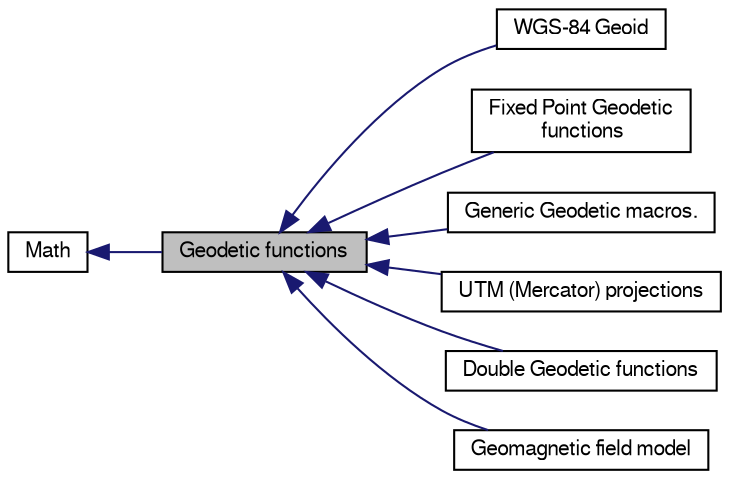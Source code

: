 digraph "Geodetic functions"
{
  edge [fontname="FreeSans",fontsize="10",labelfontname="FreeSans",labelfontsize="10"];
  node [fontname="FreeSans",fontsize="10",shape=record];
  rankdir=LR;
  Node0 [label="Geodetic functions",height=0.2,width=0.4,color="black", fillcolor="grey75", style="filled", fontcolor="black"];
  Node1 [label="Math",height=0.2,width=0.4,color="black", fillcolor="white", style="filled",URL="$group__math.html",tooltip="Paparazzi math functions. "];
  Node6 [label="WGS-84 Geoid",height=0.2,width=0.4,color="black", fillcolor="white", style="filled",URL="$group__math__geodetic__wgs84.html"];
  Node4 [label="Fixed Point Geodetic\l functions",height=0.2,width=0.4,color="black", fillcolor="white", style="filled",URL="$group__math__geodetic__int.html"];
  Node2 [label="Generic Geodetic macros.",height=0.2,width=0.4,color="black", fillcolor="white", style="filled",URL="$group__math__geodetic__generic.html"];
  Node5 [label="UTM (Mercator) projections",height=0.2,width=0.4,color="black", fillcolor="white", style="filled",URL="$group__math__geodetic__utm.html"];
  Node3 [label="Double Geodetic functions",height=0.2,width=0.4,color="black", fillcolor="white", style="filled",URL="$group__math__geodetic__double.html"];
  Node7 [label="Geomagnetic field model",height=0.2,width=0.4,color="black", fillcolor="white", style="filled",URL="$group__math__geodetic__wmm.html"];
  Node1->Node0 [shape=plaintext, color="midnightblue", dir="back", style="solid"];
  Node0->Node2 [shape=plaintext, color="midnightblue", dir="back", style="solid"];
  Node0->Node3 [shape=plaintext, color="midnightblue", dir="back", style="solid"];
  Node0->Node4 [shape=plaintext, color="midnightblue", dir="back", style="solid"];
  Node0->Node5 [shape=plaintext, color="midnightblue", dir="back", style="solid"];
  Node0->Node6 [shape=plaintext, color="midnightblue", dir="back", style="solid"];
  Node0->Node7 [shape=plaintext, color="midnightblue", dir="back", style="solid"];
}
